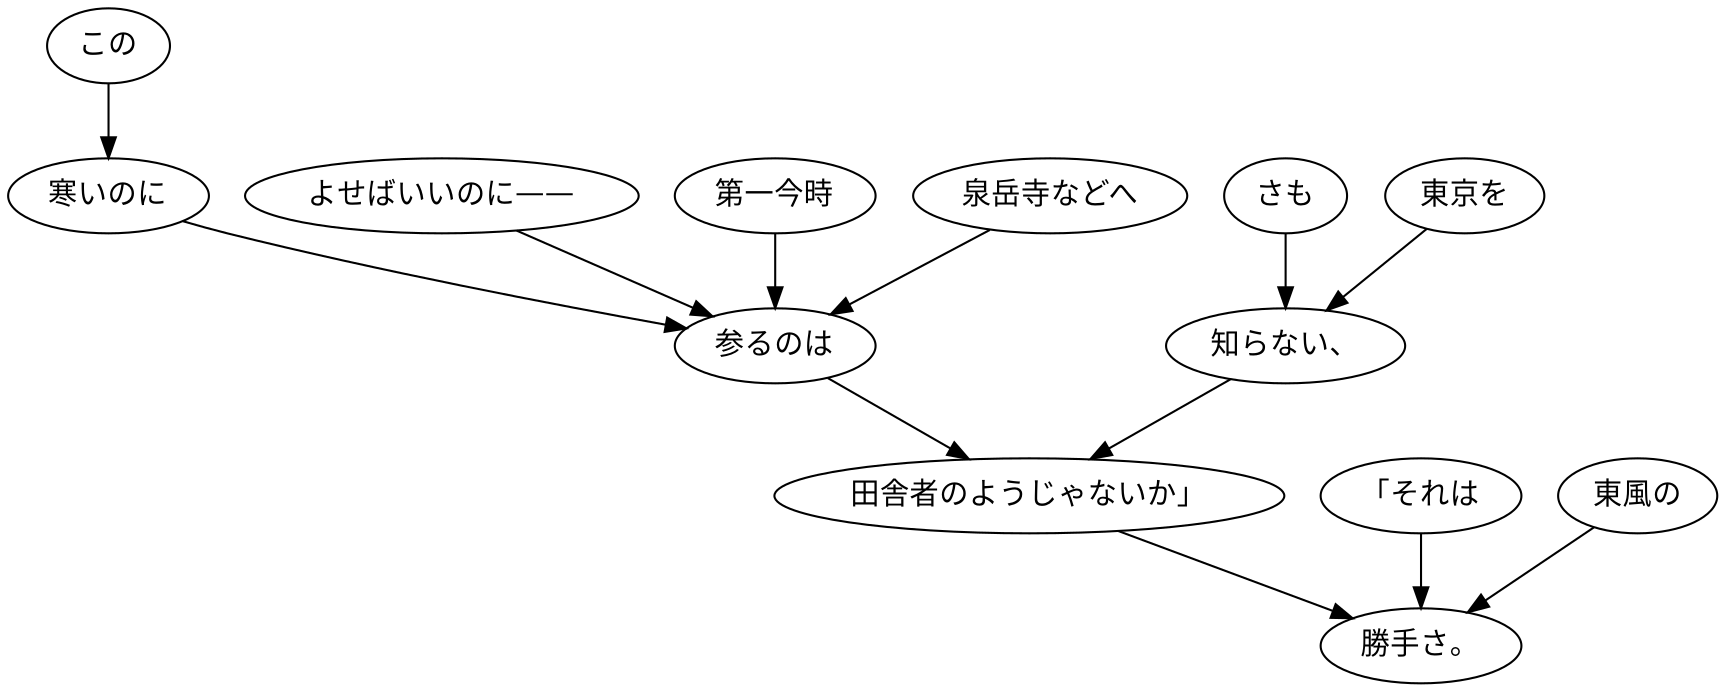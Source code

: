 digraph graph1546 {
	node0 [label="この"];
	node1 [label="寒いのに"];
	node2 [label="よせばいいのに——"];
	node3 [label="第一今時"];
	node4 [label="泉岳寺などへ"];
	node5 [label="参るのは"];
	node6 [label="さも"];
	node7 [label="東京を"];
	node8 [label="知らない、"];
	node9 [label="田舎者のようじゃないか」"];
	node10 [label="「それは"];
	node11 [label="東風の"];
	node12 [label="勝手さ。"];
	node0 -> node1;
	node1 -> node5;
	node2 -> node5;
	node3 -> node5;
	node4 -> node5;
	node5 -> node9;
	node6 -> node8;
	node7 -> node8;
	node8 -> node9;
	node9 -> node12;
	node10 -> node12;
	node11 -> node12;
}
